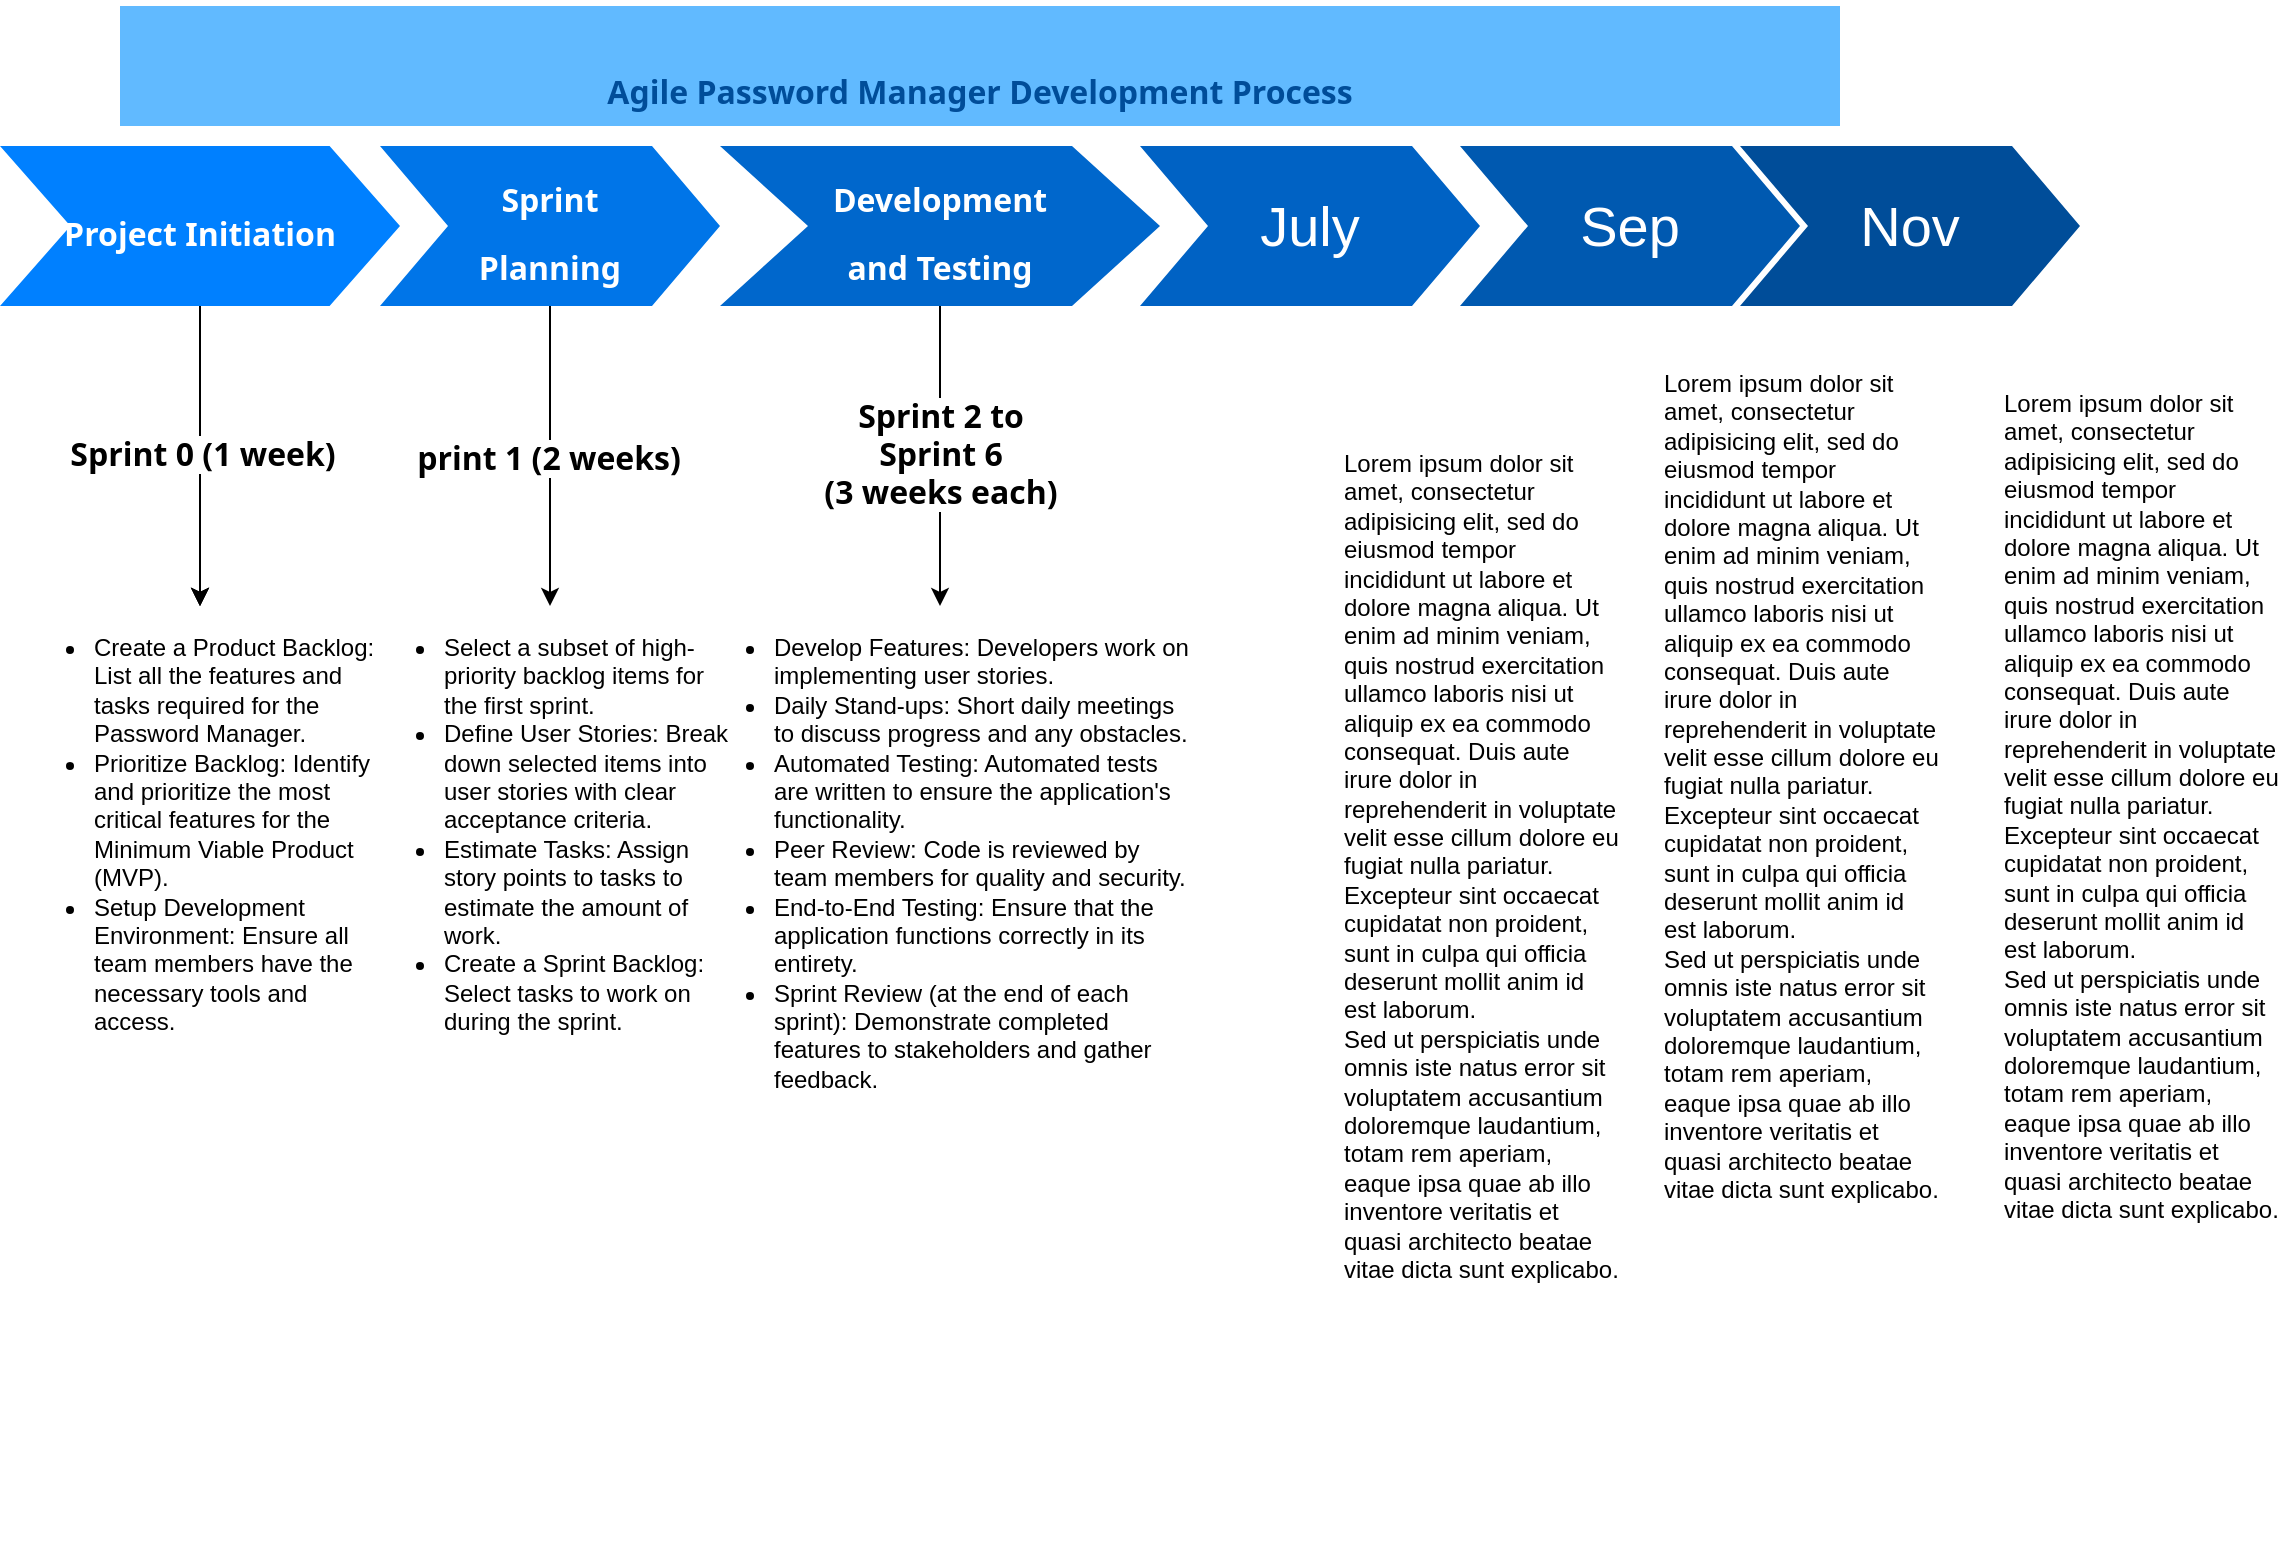 <mxfile version="22.0.8" type="github">
  <diagram name="Page-1" id="d9b1e647-80fa-b4a2-5024-87a742678bcc">
    <mxGraphModel dx="1026" dy="691" grid="1" gridSize="10" guides="1" tooltips="1" connect="1" arrows="1" fold="1" page="1" pageScale="1" pageWidth="1100" pageHeight="850" background="none" math="0" shadow="0">
      <root>
        <mxCell id="0" />
        <mxCell id="1" parent="0" />
        <mxCell id="9Jf5hdOiDq-dubIMBmN5-5" value="" style="edgeStyle=orthogonalEdgeStyle;rounded=0;orthogonalLoop=1;jettySize=auto;html=1;" edge="1" parent="1" source="57fe6abec08f04cb-1" target="57fe6abec08f04cb-8">
          <mxGeometry relative="1" as="geometry" />
        </mxCell>
        <mxCell id="9Jf5hdOiDq-dubIMBmN5-6" value="" style="edgeStyle=orthogonalEdgeStyle;rounded=0;orthogonalLoop=1;jettySize=auto;html=1;" edge="1" parent="1" source="57fe6abec08f04cb-1" target="57fe6abec08f04cb-8">
          <mxGeometry relative="1" as="geometry" />
        </mxCell>
        <mxCell id="9Jf5hdOiDq-dubIMBmN5-7" value="" style="edgeStyle=orthogonalEdgeStyle;rounded=0;orthogonalLoop=1;jettySize=auto;html=1;" edge="1" parent="1" source="57fe6abec08f04cb-1" target="57fe6abec08f04cb-8">
          <mxGeometry relative="1" as="geometry" />
        </mxCell>
        <mxCell id="9Jf5hdOiDq-dubIMBmN5-9" value="&lt;strong style=&quot;font-size: 16px; border: 0px solid rgb(217, 217, 227); box-sizing: border-box; margin-top: 1.25em; font-family: Söhne, ui-sans-serif, system-ui, -apple-system, &amp;quot;Segoe UI&amp;quot;, Roboto, Ubuntu, Cantarell, &amp;quot;Noto Sans&amp;quot;, sans-serif, &amp;quot;Helvetica Neue&amp;quot;, Arial, &amp;quot;Apple Color Emoji&amp;quot;, &amp;quot;Segoe UI Emoji&amp;quot;, &amp;quot;Segoe UI Symbol&amp;quot;, &amp;quot;Noto Color Emoji&amp;quot;; text-align: left;&quot;&gt;Sprint 0 (1 week)&lt;/strong&gt;" style="edgeLabel;html=1;align=center;verticalAlign=middle;resizable=0;points=[];" vertex="1" connectable="0" parent="9Jf5hdOiDq-dubIMBmN5-7">
          <mxGeometry x="-0.015" y="1" relative="1" as="geometry">
            <mxPoint as="offset" />
          </mxGeometry>
        </mxCell>
        <mxCell id="57fe6abec08f04cb-1" value="&lt;strong style=&quot;caret-color: rgb(0, 0, 0); font-size: 16px; text-align: start; border: 0px solid rgb(217, 217, 227); box-sizing: border-box; font-family: Söhne, ui-sans-serif, system-ui, -apple-system, &amp;quot;Segoe UI&amp;quot;, Roboto, Ubuntu, Cantarell, &amp;quot;Noto Sans&amp;quot;, sans-serif, &amp;quot;Helvetica Neue&amp;quot;, Arial, &amp;quot;Apple Color Emoji&amp;quot;, &amp;quot;Segoe UI Emoji&amp;quot;, &amp;quot;Segoe UI Symbol&amp;quot;, &amp;quot;Noto Color Emoji&amp;quot;;&quot;&gt;Project Initiation&lt;/strong&gt;" style="shape=step;whiteSpace=wrap;html=1;fontSize=28;fillColor=#0080FF;fontColor=#FFFFFF;strokeColor=none;size=0.176;" parent="1" vertex="1">
          <mxGeometry x="60" y="180" width="200" height="80" as="geometry" />
        </mxCell>
        <mxCell id="9Jf5hdOiDq-dubIMBmN5-11" value="" style="edgeStyle=orthogonalEdgeStyle;rounded=0;orthogonalLoop=1;jettySize=auto;html=1;" edge="1" parent="1" source="57fe6abec08f04cb-2" target="57fe6abec08f04cb-9">
          <mxGeometry relative="1" as="geometry" />
        </mxCell>
        <mxCell id="9Jf5hdOiDq-dubIMBmN5-12" value="&lt;strong style=&quot;font-size: 16px; border: 0px solid rgb(217, 217, 227); box-sizing: border-box; margin-top: 1.25em; font-family: Söhne, ui-sans-serif, system-ui, -apple-system, &amp;quot;Segoe UI&amp;quot;, Roboto, Ubuntu, Cantarell, &amp;quot;Noto Sans&amp;quot;, sans-serif, &amp;quot;Helvetica Neue&amp;quot;, Arial, &amp;quot;Apple Color Emoji&amp;quot;, &amp;quot;Segoe UI Emoji&amp;quot;, &amp;quot;Segoe UI Symbol&amp;quot;, &amp;quot;Noto Color Emoji&amp;quot;; text-align: left;&quot;&gt;print 1 (2 weeks)&lt;/strong&gt;" style="edgeLabel;html=1;align=center;verticalAlign=middle;resizable=0;points=[];" vertex="1" connectable="0" parent="9Jf5hdOiDq-dubIMBmN5-11">
          <mxGeometry x="0.012" y="-1" relative="1" as="geometry">
            <mxPoint as="offset" />
          </mxGeometry>
        </mxCell>
        <mxCell id="57fe6abec08f04cb-2" value="&lt;strong style=&quot;caret-color: rgb(0, 0, 0); font-size: 16px; text-align: start; border: 0px solid rgb(217, 217, 227); box-sizing: border-box; font-family: Söhne, ui-sans-serif, system-ui, -apple-system, &amp;quot;Segoe UI&amp;quot;, Roboto, Ubuntu, Cantarell, &amp;quot;Noto Sans&amp;quot;, sans-serif, &amp;quot;Helvetica Neue&amp;quot;, Arial, &amp;quot;Apple Color Emoji&amp;quot;, &amp;quot;Segoe UI Emoji&amp;quot;, &amp;quot;Segoe UI Symbol&amp;quot;, &amp;quot;Noto Color Emoji&amp;quot;;&quot;&gt;Sprint &lt;br&gt;Planning&lt;/strong&gt;" style="shape=step;whiteSpace=wrap;html=1;fontSize=28;fillColor=#0075E8;fontColor=#FFFFFF;strokeColor=none;" parent="1" vertex="1">
          <mxGeometry x="250" y="180" width="170" height="80" as="geometry" />
        </mxCell>
        <mxCell id="9Jf5hdOiDq-dubIMBmN5-13" style="edgeStyle=orthogonalEdgeStyle;rounded=0;orthogonalLoop=1;jettySize=auto;html=1;exitX=0.5;exitY=1;exitDx=0;exitDy=0;entryX=0.5;entryY=0;entryDx=0;entryDy=0;" edge="1" parent="1" source="57fe6abec08f04cb-3" target="57fe6abec08f04cb-10">
          <mxGeometry relative="1" as="geometry" />
        </mxCell>
        <mxCell id="9Jf5hdOiDq-dubIMBmN5-14" value="&lt;strong style=&quot;font-size: 16px; border: 0px solid rgb(217, 217, 227); box-sizing: border-box; margin-top: 1.25em; font-family: Söhne, ui-sans-serif, system-ui, -apple-system, &amp;quot;Segoe UI&amp;quot;, Roboto, Ubuntu, Cantarell, &amp;quot;Noto Sans&amp;quot;, sans-serif, &amp;quot;Helvetica Neue&amp;quot;, Arial, &amp;quot;Apple Color Emoji&amp;quot;, &amp;quot;Segoe UI Emoji&amp;quot;, &amp;quot;Segoe UI Symbol&amp;quot;, &amp;quot;Noto Color Emoji&amp;quot;; text-align: left;&quot;&gt;Sprint 2 to &lt;br&gt;Sprint 6 &lt;br&gt;(3 weeks each)&lt;/strong&gt;" style="edgeLabel;html=1;align=center;verticalAlign=middle;resizable=0;points=[];" vertex="1" connectable="0" parent="9Jf5hdOiDq-dubIMBmN5-13">
          <mxGeometry x="-0.021" relative="1" as="geometry">
            <mxPoint as="offset" />
          </mxGeometry>
        </mxCell>
        <mxCell id="57fe6abec08f04cb-3" value="&lt;strong style=&quot;caret-color: rgb(0, 0, 0); font-size: 16px; text-align: start; border: 0px solid rgb(217, 217, 227); box-sizing: border-box; font-family: Söhne, ui-sans-serif, system-ui, -apple-system, &amp;quot;Segoe UI&amp;quot;, Roboto, Ubuntu, Cantarell, &amp;quot;Noto Sans&amp;quot;, sans-serif, &amp;quot;Helvetica Neue&amp;quot;, Arial, &amp;quot;Apple Color Emoji&amp;quot;, &amp;quot;Segoe UI Emoji&amp;quot;, &amp;quot;Segoe UI Symbol&amp;quot;, &amp;quot;Noto Color Emoji&amp;quot;;&quot;&gt;Development &lt;br&gt;and Testing&lt;/strong&gt;" style="shape=step;whiteSpace=wrap;html=1;fontSize=28;fillColor=#0067CC;fontColor=#FFFFFF;strokeColor=none;" parent="1" vertex="1">
          <mxGeometry x="420" y="180" width="220" height="80" as="geometry" />
        </mxCell>
        <mxCell id="57fe6abec08f04cb-4" value="July" style="shape=step;whiteSpace=wrap;html=1;fontSize=28;fillColor=#0062C4;fontColor=#FFFFFF;strokeColor=none;" parent="1" vertex="1">
          <mxGeometry x="630" y="180" width="170" height="80" as="geometry" />
        </mxCell>
        <mxCell id="57fe6abec08f04cb-5" value="Sep" style="shape=step;whiteSpace=wrap;html=1;fontSize=28;fillColor=#0059B0;fontColor=#FFFFFF;strokeColor=none;" parent="1" vertex="1">
          <mxGeometry x="790" y="180" width="170" height="80" as="geometry" />
        </mxCell>
        <mxCell id="57fe6abec08f04cb-6" value="Nov" style="shape=step;whiteSpace=wrap;html=1;fontSize=28;fillColor=#004D99;fontColor=#FFFFFF;strokeColor=none;" parent="1" vertex="1">
          <mxGeometry x="930" y="180" width="170" height="80" as="geometry" />
        </mxCell>
        <mxCell id="57fe6abec08f04cb-7" value="&lt;strong style=&quot;caret-color: rgb(0, 0, 0); font-size: 16px; text-align: start; border: 0px solid rgb(217, 217, 227); box-sizing: border-box; font-family: Söhne, ui-sans-serif, system-ui, -apple-system, &amp;quot;Segoe UI&amp;quot;, Roboto, Ubuntu, Cantarell, &amp;quot;Noto Sans&amp;quot;, sans-serif, &amp;quot;Helvetica Neue&amp;quot;, Arial, &amp;quot;Apple Color Emoji&amp;quot;, &amp;quot;Segoe UI Emoji&amp;quot;, &amp;quot;Segoe UI Symbol&amp;quot;, &amp;quot;Noto Color Emoji&amp;quot;;&quot;&gt;Agile Password Manager Development Process&lt;/strong&gt;" style="text;html=1;strokeColor=none;fillColor=#61BAFF;align=center;verticalAlign=middle;whiteSpace=wrap;fontSize=54;fontStyle=1;fontColor=#004D99;" parent="1" vertex="1">
          <mxGeometry x="120" y="110" width="860" height="60" as="geometry" />
        </mxCell>
        <mxCell id="57fe6abec08f04cb-8" value="&lt;div&gt;&lt;ul&gt;&lt;li&gt;Create a Product Backlog: List all the features and tasks required for the Password Manager.&lt;br&gt;&lt;/li&gt;&lt;li&gt;Prioritize Backlog: Identify and prioritize the most critical features for the Minimum Viable Product (MVP).&lt;br&gt;&lt;/li&gt;&lt;li&gt;Setup Development Environment: Ensure all team members have the necessary tools and access.&lt;br&gt;&lt;/li&gt;&lt;/ul&gt;&lt;/div&gt;" style="text;spacingTop=-5;fillColor=#ffffff;whiteSpace=wrap;html=1;align=left;fontSize=12;fontFamily=Helvetica;fillColor=none;strokeColor=none;" parent="1" vertex="1">
          <mxGeometry x="65" y="410" width="190" height="470" as="geometry" />
        </mxCell>
        <mxCell id="57fe6abec08f04cb-9" value="&lt;div&gt;&lt;ul&gt;&lt;li&gt;Select a subset of high-priority backlog items for the first sprint.&lt;br&gt;&lt;/li&gt;&lt;li&gt;Define User Stories: Break down selected items into user stories with clear acceptance criteria.&lt;br&gt;&lt;/li&gt;&lt;li&gt;Estimate Tasks: Assign story points to tasks to estimate the amount of work.&lt;br&gt;&lt;/li&gt;&lt;li&gt;Create a Sprint Backlog: Select tasks to work on during the sprint.&lt;br&gt;&lt;/li&gt;&lt;/ul&gt;&lt;/div&gt;" style="text;spacingTop=-5;fillColor=#ffffff;whiteSpace=wrap;html=1;align=left;fontSize=12;fontFamily=Helvetica;fillColor=none;strokeColor=none;" parent="1" vertex="1">
          <mxGeometry x="240" y="410" width="190" height="410" as="geometry" />
        </mxCell>
        <mxCell id="57fe6abec08f04cb-10" value="&lt;div&gt;&lt;ul&gt;&lt;li&gt;Develop Features: Developers work on implementing user stories.&lt;br&gt;&lt;/li&gt;&lt;li&gt;Daily Stand-ups: Short daily meetings to discuss progress and any obstacles.&lt;br&gt;&lt;/li&gt;&lt;li&gt;Automated Testing: Automated tests are written to ensure the application&#39;s functionality.&lt;br&gt;&lt;/li&gt;&lt;li&gt;Peer Review: Code is reviewed by team members for quality and security.&lt;br&gt;&lt;/li&gt;&lt;li&gt;End-to-End Testing: Ensure that the application functions correctly in its entirety.&lt;br&gt;&lt;/li&gt;&lt;li&gt;Sprint Review (at the end of each sprint): Demonstrate completed features to stakeholders and gather feedback.&lt;br&gt;&lt;/li&gt;&lt;/ul&gt;&lt;/div&gt;" style="text;spacingTop=-5;fillColor=#ffffff;whiteSpace=wrap;html=1;align=left;fontSize=12;fontFamily=Helvetica;fillColor=none;strokeColor=none;" parent="1" vertex="1">
          <mxGeometry x="405" y="410" width="250" height="470" as="geometry" />
        </mxCell>
        <mxCell id="57fe6abec08f04cb-11" value="Lorem ipsum dolor sit amet, consectetur adipisicing elit, sed do eiusmod tempor incididunt ut labore et dolore magna aliqua. Ut enim ad minim veniam, quis nostrud exercitation ullamco laboris nisi ut aliquip ex ea commodo consequat. Duis aute irure dolor in reprehenderit in voluptate velit esse cillum dolore eu fugiat nulla pariatur. Excepteur sint occaecat cupidatat non proident, sunt in culpa qui officia deserunt mollit anim id est laborum.&lt;br&gt;Sed ut perspiciatis unde omnis iste natus error sit voluptatem accusantium doloremque laudantium, totam rem aperiam, eaque ipsa quae ab illo inventore veritatis et quasi architecto beatae vitae dicta sunt explicabo." style="text;spacingTop=-5;fillColor=#ffffff;whiteSpace=wrap;html=1;align=left;fontSize=12;fontFamily=Helvetica;fillColor=none;strokeColor=none;" parent="1" vertex="1">
          <mxGeometry x="730" y="330" width="140" height="470" as="geometry" />
        </mxCell>
        <mxCell id="57fe6abec08f04cb-12" value="Lorem ipsum dolor sit amet, consectetur adipisicing elit, sed do eiusmod tempor incididunt ut labore et dolore magna aliqua. Ut enim ad minim veniam, quis nostrud exercitation ullamco laboris nisi ut aliquip ex ea commodo consequat. Duis aute irure dolor in reprehenderit in voluptate velit esse cillum dolore eu fugiat nulla pariatur. Excepteur sint occaecat cupidatat non proident, sunt in culpa qui officia deserunt mollit anim id est laborum.&lt;br&gt;Sed ut perspiciatis unde omnis iste natus error sit voluptatem accusantium doloremque laudantium, totam rem aperiam, eaque ipsa quae ab illo inventore veritatis et quasi architecto beatae vitae dicta sunt explicabo." style="text;spacingTop=-5;fillColor=#ffffff;whiteSpace=wrap;html=1;align=left;fontSize=12;fontFamily=Helvetica;fillColor=none;strokeColor=none;" parent="1" vertex="1">
          <mxGeometry x="890" y="290" width="140" height="470" as="geometry" />
        </mxCell>
        <mxCell id="57fe6abec08f04cb-13" value="Lorem ipsum dolor sit amet, consectetur adipisicing elit, sed do eiusmod tempor incididunt ut labore et dolore magna aliqua. Ut enim ad minim veniam, quis nostrud exercitation ullamco laboris nisi ut aliquip ex ea commodo consequat. Duis aute irure dolor in reprehenderit in voluptate velit esse cillum dolore eu fugiat nulla pariatur. Excepteur sint occaecat cupidatat non proident, sunt in culpa qui officia deserunt mollit anim id est laborum.&lt;br&gt;Sed ut perspiciatis unde omnis iste natus error sit voluptatem accusantium doloremque laudantium, totam rem aperiam, eaque ipsa quae ab illo inventore veritatis et quasi architecto beatae vitae dicta sunt explicabo." style="text;spacingTop=-5;fillColor=#ffffff;whiteSpace=wrap;html=1;align=left;fontSize=12;fontFamily=Helvetica;fillColor=none;strokeColor=none;" parent="1" vertex="1">
          <mxGeometry x="1060" y="300" width="140" height="470" as="geometry" />
        </mxCell>
      </root>
    </mxGraphModel>
  </diagram>
</mxfile>
